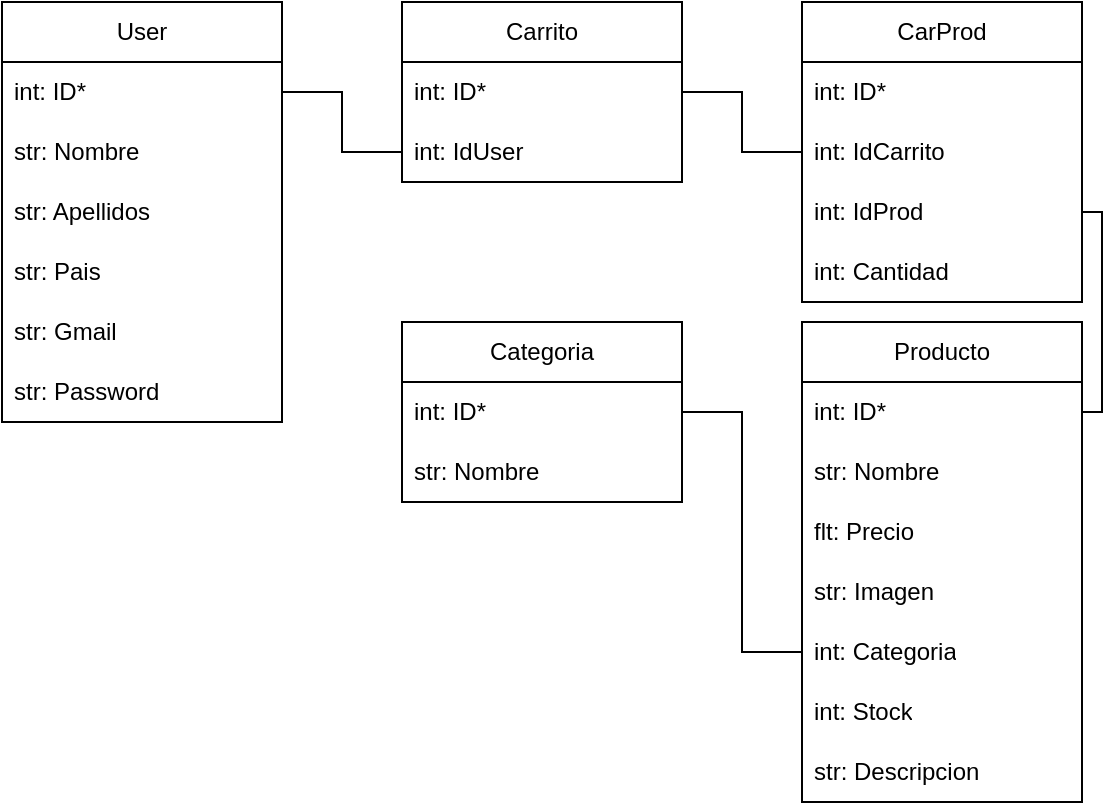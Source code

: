 <mxfile version="27.0.3">
  <diagram name="Página-1" id="DHPlwkg8NxSSWCdjQQKk">
    <mxGraphModel dx="1385" dy="789" grid="1" gridSize="10" guides="1" tooltips="1" connect="1" arrows="1" fold="1" page="1" pageScale="1" pageWidth="827" pageHeight="1169" math="0" shadow="0">
      <root>
        <mxCell id="0" />
        <mxCell id="1" parent="0" />
        <mxCell id="SAaHu4baqg29p5QvWrFa-1" value="User" style="swimlane;fontStyle=0;childLayout=stackLayout;horizontal=1;startSize=30;horizontalStack=0;resizeParent=1;resizeParentMax=0;resizeLast=0;collapsible=1;marginBottom=0;whiteSpace=wrap;html=1;" parent="1" vertex="1">
          <mxGeometry x="40" y="40" width="140" height="210" as="geometry" />
        </mxCell>
        <mxCell id="SAaHu4baqg29p5QvWrFa-2" value="int: ID*" style="text;strokeColor=none;fillColor=none;align=left;verticalAlign=middle;spacingLeft=4;spacingRight=4;overflow=hidden;points=[[0,0.5],[1,0.5]];portConstraint=eastwest;rotatable=0;whiteSpace=wrap;html=1;" parent="SAaHu4baqg29p5QvWrFa-1" vertex="1">
          <mxGeometry y="30" width="140" height="30" as="geometry" />
        </mxCell>
        <mxCell id="SAaHu4baqg29p5QvWrFa-3" value="str: Nombre" style="text;strokeColor=none;fillColor=none;align=left;verticalAlign=middle;spacingLeft=4;spacingRight=4;overflow=hidden;points=[[0,0.5],[1,0.5]];portConstraint=eastwest;rotatable=0;whiteSpace=wrap;html=1;" parent="SAaHu4baqg29p5QvWrFa-1" vertex="1">
          <mxGeometry y="60" width="140" height="30" as="geometry" />
        </mxCell>
        <mxCell id="SAaHu4baqg29p5QvWrFa-31" value="str: Apellidos" style="text;strokeColor=none;fillColor=none;align=left;verticalAlign=middle;spacingLeft=4;spacingRight=4;overflow=hidden;points=[[0,0.5],[1,0.5]];portConstraint=eastwest;rotatable=0;whiteSpace=wrap;html=1;" parent="SAaHu4baqg29p5QvWrFa-1" vertex="1">
          <mxGeometry y="90" width="140" height="30" as="geometry" />
        </mxCell>
        <mxCell id="SAaHu4baqg29p5QvWrFa-30" value="str: Pais" style="text;strokeColor=none;fillColor=none;align=left;verticalAlign=middle;spacingLeft=4;spacingRight=4;overflow=hidden;points=[[0,0.5],[1,0.5]];portConstraint=eastwest;rotatable=0;whiteSpace=wrap;html=1;" parent="SAaHu4baqg29p5QvWrFa-1" vertex="1">
          <mxGeometry y="120" width="140" height="30" as="geometry" />
        </mxCell>
        <mxCell id="SAaHu4baqg29p5QvWrFa-32" value="str: Gmail" style="text;strokeColor=none;fillColor=none;align=left;verticalAlign=middle;spacingLeft=4;spacingRight=4;overflow=hidden;points=[[0,0.5],[1,0.5]];portConstraint=eastwest;rotatable=0;whiteSpace=wrap;html=1;" parent="SAaHu4baqg29p5QvWrFa-1" vertex="1">
          <mxGeometry y="150" width="140" height="30" as="geometry" />
        </mxCell>
        <mxCell id="SAaHu4baqg29p5QvWrFa-4" value="str: Password" style="text;strokeColor=none;fillColor=none;align=left;verticalAlign=middle;spacingLeft=4;spacingRight=4;overflow=hidden;points=[[0,0.5],[1,0.5]];portConstraint=eastwest;rotatable=0;whiteSpace=wrap;html=1;" parent="SAaHu4baqg29p5QvWrFa-1" vertex="1">
          <mxGeometry y="180" width="140" height="30" as="geometry" />
        </mxCell>
        <mxCell id="SAaHu4baqg29p5QvWrFa-5" value="Carrito" style="swimlane;fontStyle=0;childLayout=stackLayout;horizontal=1;startSize=30;horizontalStack=0;resizeParent=1;resizeParentMax=0;resizeLast=0;collapsible=1;marginBottom=0;whiteSpace=wrap;html=1;" parent="1" vertex="1">
          <mxGeometry x="240" y="40" width="140" height="90" as="geometry" />
        </mxCell>
        <mxCell id="SAaHu4baqg29p5QvWrFa-6" value="int:&amp;nbsp;ID*" style="text;strokeColor=none;fillColor=none;align=left;verticalAlign=middle;spacingLeft=4;spacingRight=4;overflow=hidden;points=[[0,0.5],[1,0.5]];portConstraint=eastwest;rotatable=0;whiteSpace=wrap;html=1;" parent="SAaHu4baqg29p5QvWrFa-5" vertex="1">
          <mxGeometry y="30" width="140" height="30" as="geometry" />
        </mxCell>
        <mxCell id="SAaHu4baqg29p5QvWrFa-24" value="int:&amp;nbsp;IdUser" style="text;strokeColor=none;fillColor=none;align=left;verticalAlign=middle;spacingLeft=4;spacingRight=4;overflow=hidden;points=[[0,0.5],[1,0.5]];portConstraint=eastwest;rotatable=0;whiteSpace=wrap;html=1;" parent="SAaHu4baqg29p5QvWrFa-5" vertex="1">
          <mxGeometry y="60" width="140" height="30" as="geometry" />
        </mxCell>
        <mxCell id="SAaHu4baqg29p5QvWrFa-9" value="Categoria" style="swimlane;fontStyle=0;childLayout=stackLayout;horizontal=1;startSize=30;horizontalStack=0;resizeParent=1;resizeParentMax=0;resizeLast=0;collapsible=1;marginBottom=0;whiteSpace=wrap;html=1;" parent="1" vertex="1">
          <mxGeometry x="240" y="200" width="140" height="90" as="geometry" />
        </mxCell>
        <mxCell id="SAaHu4baqg29p5QvWrFa-10" value="int:&amp;nbsp;ID*" style="text;strokeColor=none;fillColor=none;align=left;verticalAlign=middle;spacingLeft=4;spacingRight=4;overflow=hidden;points=[[0,0.5],[1,0.5]];portConstraint=eastwest;rotatable=0;whiteSpace=wrap;html=1;" parent="SAaHu4baqg29p5QvWrFa-9" vertex="1">
          <mxGeometry y="30" width="140" height="30" as="geometry" />
        </mxCell>
        <mxCell id="SAaHu4baqg29p5QvWrFa-11" value="str: Nombre" style="text;strokeColor=none;fillColor=none;align=left;verticalAlign=middle;spacingLeft=4;spacingRight=4;overflow=hidden;points=[[0,0.5],[1,0.5]];portConstraint=eastwest;rotatable=0;whiteSpace=wrap;html=1;" parent="SAaHu4baqg29p5QvWrFa-9" vertex="1">
          <mxGeometry y="60" width="140" height="30" as="geometry" />
        </mxCell>
        <mxCell id="SAaHu4baqg29p5QvWrFa-13" value="Producto" style="swimlane;fontStyle=0;childLayout=stackLayout;horizontal=1;startSize=30;horizontalStack=0;resizeParent=1;resizeParentMax=0;resizeLast=0;collapsible=1;marginBottom=0;whiteSpace=wrap;html=1;" parent="1" vertex="1">
          <mxGeometry x="440" y="200" width="140" height="240" as="geometry" />
        </mxCell>
        <mxCell id="SAaHu4baqg29p5QvWrFa-14" value="int:&amp;nbsp;ID*" style="text;strokeColor=none;fillColor=none;align=left;verticalAlign=middle;spacingLeft=4;spacingRight=4;overflow=hidden;points=[[0,0.5],[1,0.5]];portConstraint=eastwest;rotatable=0;whiteSpace=wrap;html=1;" parent="SAaHu4baqg29p5QvWrFa-13" vertex="1">
          <mxGeometry y="30" width="140" height="30" as="geometry" />
        </mxCell>
        <mxCell id="SAaHu4baqg29p5QvWrFa-36" value="str: Nombre" style="text;strokeColor=none;fillColor=none;align=left;verticalAlign=middle;spacingLeft=4;spacingRight=4;overflow=hidden;points=[[0,0.5],[1,0.5]];portConstraint=eastwest;rotatable=0;whiteSpace=wrap;html=1;" parent="SAaHu4baqg29p5QvWrFa-13" vertex="1">
          <mxGeometry y="60" width="140" height="30" as="geometry" />
        </mxCell>
        <mxCell id="SAaHu4baqg29p5QvWrFa-33" value="flt: Precio" style="text;strokeColor=none;fillColor=none;align=left;verticalAlign=middle;spacingLeft=4;spacingRight=4;overflow=hidden;points=[[0,0.5],[1,0.5]];portConstraint=eastwest;rotatable=0;whiteSpace=wrap;html=1;" parent="SAaHu4baqg29p5QvWrFa-13" vertex="1">
          <mxGeometry y="90" width="140" height="30" as="geometry" />
        </mxCell>
        <mxCell id="SAaHu4baqg29p5QvWrFa-15" value="str: Imagen" style="text;strokeColor=none;fillColor=none;align=left;verticalAlign=middle;spacingLeft=4;spacingRight=4;overflow=hidden;points=[[0,0.5],[1,0.5]];portConstraint=eastwest;rotatable=0;whiteSpace=wrap;html=1;" parent="SAaHu4baqg29p5QvWrFa-13" vertex="1">
          <mxGeometry y="120" width="140" height="30" as="geometry" />
        </mxCell>
        <mxCell id="SAaHu4baqg29p5QvWrFa-16" value="int: Categoria" style="text;strokeColor=none;fillColor=none;align=left;verticalAlign=middle;spacingLeft=4;spacingRight=4;overflow=hidden;points=[[0,0.5],[1,0.5]];portConstraint=eastwest;rotatable=0;whiteSpace=wrap;html=1;" parent="SAaHu4baqg29p5QvWrFa-13" vertex="1">
          <mxGeometry y="150" width="140" height="30" as="geometry" />
        </mxCell>
        <mxCell id="SAaHu4baqg29p5QvWrFa-34" value="int: Stock" style="text;strokeColor=none;fillColor=none;align=left;verticalAlign=middle;spacingLeft=4;spacingRight=4;overflow=hidden;points=[[0,0.5],[1,0.5]];portConstraint=eastwest;rotatable=0;whiteSpace=wrap;html=1;" parent="SAaHu4baqg29p5QvWrFa-13" vertex="1">
          <mxGeometry y="180" width="140" height="30" as="geometry" />
        </mxCell>
        <mxCell id="SAaHu4baqg29p5QvWrFa-35" value="str: Descripcion" style="text;strokeColor=none;fillColor=none;align=left;verticalAlign=middle;spacingLeft=4;spacingRight=4;overflow=hidden;points=[[0,0.5],[1,0.5]];portConstraint=eastwest;rotatable=0;whiteSpace=wrap;html=1;" parent="SAaHu4baqg29p5QvWrFa-13" vertex="1">
          <mxGeometry y="210" width="140" height="30" as="geometry" />
        </mxCell>
        <mxCell id="SAaHu4baqg29p5QvWrFa-17" value="CarProd" style="swimlane;fontStyle=0;childLayout=stackLayout;horizontal=1;startSize=30;horizontalStack=0;resizeParent=1;resizeParentMax=0;resizeLast=0;collapsible=1;marginBottom=0;whiteSpace=wrap;html=1;" parent="1" vertex="1">
          <mxGeometry x="440" y="40" width="140" height="150" as="geometry" />
        </mxCell>
        <mxCell id="SAaHu4baqg29p5QvWrFa-18" value="int:&amp;nbsp;ID*" style="text;strokeColor=none;fillColor=none;align=left;verticalAlign=middle;spacingLeft=4;spacingRight=4;overflow=hidden;points=[[0,0.5],[1,0.5]];portConstraint=eastwest;rotatable=0;whiteSpace=wrap;html=1;" parent="SAaHu4baqg29p5QvWrFa-17" vertex="1">
          <mxGeometry y="30" width="140" height="30" as="geometry" />
        </mxCell>
        <mxCell id="SAaHu4baqg29p5QvWrFa-19" value="int:&amp;nbsp;IdCarrito" style="text;strokeColor=none;fillColor=none;align=left;verticalAlign=middle;spacingLeft=4;spacingRight=4;overflow=hidden;points=[[0,0.5],[1,0.5]];portConstraint=eastwest;rotatable=0;whiteSpace=wrap;html=1;" parent="SAaHu4baqg29p5QvWrFa-17" vertex="1">
          <mxGeometry y="60" width="140" height="30" as="geometry" />
        </mxCell>
        <mxCell id="SAaHu4baqg29p5QvWrFa-20" value="int:&amp;nbsp;IdProd" style="text;strokeColor=none;fillColor=none;align=left;verticalAlign=middle;spacingLeft=4;spacingRight=4;overflow=hidden;points=[[0,0.5],[1,0.5]];portConstraint=eastwest;rotatable=0;whiteSpace=wrap;html=1;" parent="SAaHu4baqg29p5QvWrFa-17" vertex="1">
          <mxGeometry y="90" width="140" height="30" as="geometry" />
        </mxCell>
        <mxCell id="WwlFWEcL9OlTLyV578x5-1" value="int: Cantidad" style="text;strokeColor=none;fillColor=none;align=left;verticalAlign=middle;spacingLeft=4;spacingRight=4;overflow=hidden;points=[[0,0.5],[1,0.5]];portConstraint=eastwest;rotatable=0;whiteSpace=wrap;html=1;" parent="SAaHu4baqg29p5QvWrFa-17" vertex="1">
          <mxGeometry y="120" width="140" height="30" as="geometry" />
        </mxCell>
        <mxCell id="SAaHu4baqg29p5QvWrFa-25" value="" style="endArrow=none;html=1;rounded=0;exitX=1;exitY=0.5;exitDx=0;exitDy=0;entryX=0;entryY=0.5;entryDx=0;entryDy=0;edgeStyle=orthogonalEdgeStyle;startFill=0;" parent="1" source="SAaHu4baqg29p5QvWrFa-2" target="SAaHu4baqg29p5QvWrFa-24" edge="1">
          <mxGeometry width="50" height="50" relative="1" as="geometry">
            <mxPoint x="390" y="430" as="sourcePoint" />
            <mxPoint x="440" y="380" as="targetPoint" />
          </mxGeometry>
        </mxCell>
        <mxCell id="SAaHu4baqg29p5QvWrFa-27" value="" style="endArrow=none;html=1;rounded=0;exitX=1;exitY=0.5;exitDx=0;exitDy=0;entryX=0;entryY=0.5;entryDx=0;entryDy=0;edgeStyle=orthogonalEdgeStyle;startFill=0;" parent="1" source="SAaHu4baqg29p5QvWrFa-6" target="SAaHu4baqg29p5QvWrFa-19" edge="1">
          <mxGeometry width="50" height="50" relative="1" as="geometry">
            <mxPoint x="390" y="430" as="sourcePoint" />
            <mxPoint x="440" y="380" as="targetPoint" />
          </mxGeometry>
        </mxCell>
        <mxCell id="SAaHu4baqg29p5QvWrFa-28" value="" style="endArrow=none;html=1;rounded=0;exitX=1;exitY=0.5;exitDx=0;exitDy=0;entryX=1;entryY=0.5;entryDx=0;entryDy=0;edgeStyle=orthogonalEdgeStyle;startFill=0;" parent="1" source="SAaHu4baqg29p5QvWrFa-14" target="SAaHu4baqg29p5QvWrFa-20" edge="1">
          <mxGeometry width="50" height="50" relative="1" as="geometry">
            <mxPoint x="390" y="430" as="sourcePoint" />
            <mxPoint x="440" y="380" as="targetPoint" />
          </mxGeometry>
        </mxCell>
        <mxCell id="SAaHu4baqg29p5QvWrFa-29" value="" style="endArrow=none;html=1;rounded=0;exitX=1;exitY=0.5;exitDx=0;exitDy=0;entryX=0;entryY=0.5;entryDx=0;entryDy=0;edgeStyle=orthogonalEdgeStyle;startFill=0;" parent="1" source="SAaHu4baqg29p5QvWrFa-10" target="SAaHu4baqg29p5QvWrFa-16" edge="1">
          <mxGeometry width="50" height="50" relative="1" as="geometry">
            <mxPoint x="390" y="430" as="sourcePoint" />
            <mxPoint x="440" y="380" as="targetPoint" />
          </mxGeometry>
        </mxCell>
      </root>
    </mxGraphModel>
  </diagram>
</mxfile>
